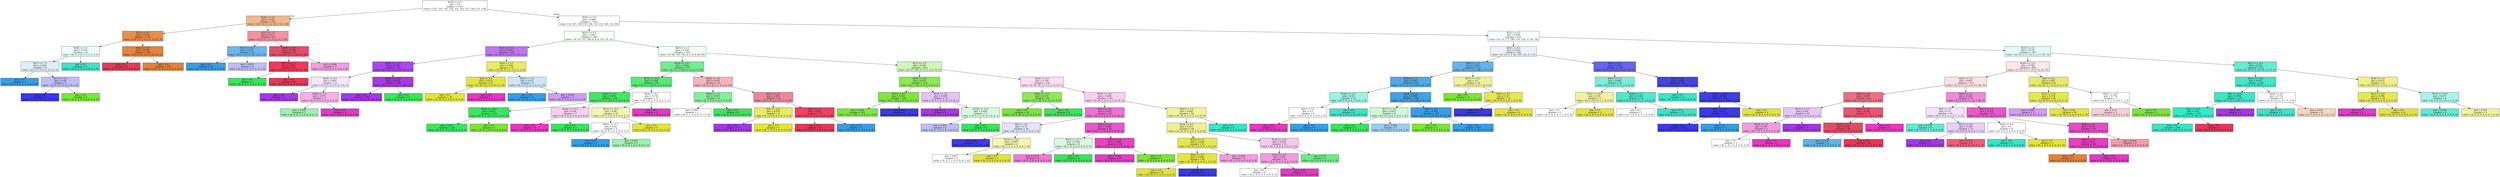 digraph Tree {
node [shape=box, style="filled", color="black"] ;
0 [label="X[36] <= 0.5\ngini = 0.9\nsamples = 1437\nvalue = [151, 147, 141, 154, 151, 142, 137, 140, 135, 139]", fillcolor="#ffffff"] ;
1 [label="X[28] <= 4.5\ngini = 0.535\nsamples = 227\nvalue = [147, 0, 3, 1, 5, 19, 5, 0, 3, 44]", fillcolor="#f0b890"] ;
0 -> 1 [labeldistance=2.5, labelangle=45, headlabel="True"] ;
15 [label="X[21] <= 0.5\ngini = 0.185\nsamples = 163\nvalue = [147, 0, 2, 0, 5, 4, 3, 0, 0, 2]", fillcolor="#e88e4d"] ;
1 -> 15 ;
39 [label="X[38] <= 3.5\ngini = 0.724\nsamples = 14\nvalue = [0, 0, 2, 0, 5, 4, 3, 0, 0, 0]", fillcolor="#ebfcf9"] ;
15 -> 39 ;
89 [label="X[27] <= 7.0\ngini = 0.642\nsamples = 9\nvalue = [0, 0, 2, 0, 0, 4, 3, 0, 0, 0]", fillcolor="#deeffb"] ;
39 -> 89 ;
123 [label="gini = 0.0\nsamples = 4\nvalue = [0, 0, 0, 0, 0, 4, 0, 0, 0, 0]", fillcolor="#399de5"] ;
89 -> 123 ;
124 [label="X[17] <= 0.5\ngini = 0.48\nsamples = 5\nvalue = [0, 0, 2, 0, 0, 0, 3, 0, 0, 0]", fillcolor="#bebdf6"] ;
89 -> 124 ;
143 [label="gini = 0.0\nsamples = 3\nvalue = [0, 0, 0, 0, 0, 0, 3, 0, 0, 0]", fillcolor="#3c39e5"] ;
124 -> 143 ;
144 [label="gini = 0.0\nsamples = 2\nvalue = [0, 0, 2, 0, 0, 0, 0, 0, 0, 0]", fillcolor="#7be539"] ;
124 -> 144 ;
90 [label="gini = 0.0\nsamples = 5\nvalue = [0, 0, 0, 0, 5, 0, 0, 0, 0, 0]", fillcolor="#39e5c5"] ;
39 -> 90 ;
40 [label="X[42] <= 2.0\ngini = 0.026\nsamples = 149\nvalue = [147, 0, 0, 0, 0, 0, 0, 0, 0, 2]", fillcolor="#e5833c"] ;
15 -> 40 ;
109 [label="gini = 0.0\nsamples = 2\nvalue = [0, 0, 0, 0, 0, 0, 0, 0, 0, 2]", fillcolor="#e53958"] ;
40 -> 109 ;
110 [label="gini = 0.0\nsamples = 147\nvalue = [147, 0, 0, 0, 0, 0, 0, 0, 0, 0]", fillcolor="#e58139"] ;
40 -> 110 ;
16 [label="X[21] <= 7.5\ngini = 0.511\nsamples = 64\nvalue = [0, 0, 1, 1, 0, 15, 2, 0, 3, 42]", fillcolor="#f192a3"] ;
1 -> 16 ;
33 [label="X[51] <= 9.5\ngini = 0.377\nsamples = 18\nvalue = [0, 0, 1, 0, 0, 14, 2, 0, 1, 0]", fillcolor="#6ab6ec"] ;
16 -> 33 ;
91 [label="gini = 0.0\nsamples = 14\nvalue = [0, 0, 0, 0, 0, 14, 0, 0, 0, 0]", fillcolor="#399de5"] ;
33 -> 91 ;
92 [label="gini = 0.625\nsamples = 4\nvalue = [0, 0, 1, 0, 0, 0, 2, 0, 1, 0]", fillcolor="#bebdf6"] ;
33 -> 92 ;
34 [label="X[34] <= 8.0\ngini = 0.164\nsamples = 46\nvalue = [0, 0, 0, 1, 0, 1, 0, 0, 2, 42]", fillcolor="#e74b67"] ;
16 -> 34 ;
93 [label="X[27] <= 1.5\ngini = 0.045\nsamples = 43\nvalue = [0, 0, 0, 1, 0, 0, 0, 0, 0, 42]", fillcolor="#e63e5c"] ;
34 -> 93 ;
173 [label="gini = 0.0\nsamples = 1\nvalue = [0, 0, 0, 1, 0, 0, 0, 0, 0, 0]", fillcolor="#39e55e"] ;
93 -> 173 ;
174 [label="gini = 0.0\nsamples = 42\nvalue = [0, 0, 0, 0, 0, 0, 0, 0, 0, 42]", fillcolor="#e53958"] ;
93 -> 174 ;
94 [label="gini = 0.444\nsamples = 3\nvalue = [0, 0, 0, 0, 0, 1, 0, 0, 2, 0]", fillcolor="#f29ce0"] ;
34 -> 94 ;
2 [label="X[26] <= 9.5\ngini = 0.888\nsamples = 1210\nvalue = [4, 147, 138, 153, 146, 123, 132, 140, 132, 95]", fillcolor="#fefffe"] ;
0 -> 2 [labeldistance=2.5, labelangle=-45, headlabel="False"] ;
3 [label="X[53] <= 0.5\ngini = 0.812\nsamples = 589\nvalue = [0, 74, 131, 148, 6, 8, 8, 123, 70, 21]", fillcolor="#f8fef9"] ;
2 -> 3 ;
5 [label="X[19] <= 10.5\ngini = 0.412\nsamples = 154\nvalue = [0, 26, 0, 3, 0, 3, 0, 115, 6, 1]", fillcolor="#bf75ed"] ;
3 -> 5 ;
19 [label="X[36] <= 12.5\ngini = 0.126\nsamples = 121\nvalue = [0, 0, 0, 3, 0, 0, 0, 113, 4, 1]", fillcolor="#a947e7"] ;
5 -> 19 ;
75 [label="X[60] <= 0.5\ngini = 0.681\nsamples = 12\nvalue = [0, 0, 0, 2, 0, 0, 0, 5, 4, 1]", fillcolor="#f4e6fc"] ;
19 -> 75 ;
103 [label="gini = 0.0\nsamples = 5\nvalue = [0, 0, 0, 0, 0, 0, 0, 5, 0, 0]", fillcolor="#a339e5"] ;
75 -> 103 ;
104 [label="X[42] <= 2.5\ngini = 0.571\nsamples = 7\nvalue = [0, 0, 0, 2, 0, 0, 0, 0, 4, 1]", fillcolor="#f5b0e6"] ;
75 -> 104 ;
139 [label="gini = 0.444\nsamples = 3\nvalue = [0, 0, 0, 2, 0, 0, 0, 0, 0, 1]", fillcolor="#9cf2ae"] ;
104 -> 139 ;
140 [label="gini = 0.0\nsamples = 4\nvalue = [0, 0, 0, 0, 0, 0, 0, 0, 4, 0]", fillcolor="#e539c0"] ;
104 -> 140 ;
76 [label="X[60] <= 12.0\ngini = 0.018\nsamples = 109\nvalue = [0, 0, 0, 1, 0, 0, 0, 108, 0, 0]", fillcolor="#a43be5"] ;
19 -> 76 ;
161 [label="gini = 0.0\nsamples = 108\nvalue = [0, 0, 0, 0, 0, 0, 0, 108, 0, 0]", fillcolor="#a339e5"] ;
76 -> 161 ;
162 [label="gini = 0.0\nsamples = 1\nvalue = [0, 0, 0, 1, 0, 0, 0, 0, 0, 0]", fillcolor="#39e55e"] ;
76 -> 162 ;
20 [label="X[58] <= 9.5\ngini = 0.364\nsamples = 33\nvalue = [0, 26, 0, 0, 0, 3, 0, 2, 2, 0]", fillcolor="#e9eb67"] ;
5 -> 20 ;
63 [label="X[2] <= 5.5\ngini = 0.071\nsamples = 27\nvalue = [0, 26, 0, 0, 0, 0, 0, 0, 1, 0]", fillcolor="#e3e641"] ;
20 -> 63 ;
179 [label="gini = 0.0\nsamples = 26\nvalue = [0, 26, 0, 0, 0, 0, 0, 0, 0, 0]", fillcolor="#e2e539"] ;
63 -> 179 ;
180 [label="gini = 0.0\nsamples = 1\nvalue = [0, 0, 0, 0, 0, 0, 0, 0, 1, 0]", fillcolor="#e539c0"] ;
63 -> 180 ;
64 [label="X[42] <= 3.5\ngini = 0.611\nsamples = 6\nvalue = [0, 0, 0, 0, 0, 3, 0, 2, 1, 0]", fillcolor="#cee6f8"] ;
20 -> 64 ;
147 [label="gini = 0.0\nsamples = 3\nvalue = [0, 0, 0, 0, 0, 3, 0, 0, 0, 0]", fillcolor="#399de5"] ;
64 -> 147 ;
148 [label="gini = 0.444\nsamples = 3\nvalue = [0, 0, 0, 0, 0, 0, 0, 2, 1, 0]", fillcolor="#d19cf2"] ;
64 -> 148 ;
6 [label="X[43] <= 1.5\ngini = 0.761\nsamples = 435\nvalue = [0, 48, 131, 145, 6, 5, 8, 8, 64, 20]", fillcolor="#f6fef8"] ;
3 -> 6 ;
7 [label="X[29] <= 13.5\ngini = 0.434\nsamples = 173\nvalue = [0, 11, 2, 128, 0, 3, 0, 2, 9, 18]", fillcolor="#72ed8d"] ;
6 -> 7 ;
31 [label="X[19] <= 10.5\ngini = 0.246\nsamples = 141\nvalue = [0, 5, 1, 122, 0, 2, 0, 0, 9, 2]", fillcolor="#56e975"] ;
7 -> 31 ;
45 [label="X[34] <= 5.5\ngini = 0.092\nsamples = 126\nvalue = [0, 0, 1, 120, 0, 0, 0, 0, 4, 1]", fillcolor="#43e666"] ;
31 -> 45 ;
101 [label="X[62] <= 14.0\ngini = 0.033\nsamples = 119\nvalue = [0, 0, 1, 117, 0, 0, 0, 0, 0, 1]", fillcolor="#3ce561"] ;
45 -> 101 ;
165 [label="gini = 0.017\nsamples = 118\nvalue = [0, 0, 0, 117, 0, 0, 0, 0, 0, 1]", fillcolor="#3be55f"] ;
101 -> 165 ;
166 [label="gini = 0.0\nsamples = 1\nvalue = [0, 0, 1, 0, 0, 0, 0, 0, 0, 0]", fillcolor="#7be539"] ;
101 -> 166 ;
102 [label="X[36] <= 15.5\ngini = 0.49\nsamples = 7\nvalue = [0, 0, 0, 3, 0, 0, 0, 0, 4, 0]", fillcolor="#f8ceef"] ;
45 -> 102 ;
119 [label="gini = 0.0\nsamples = 4\nvalue = [0, 0, 0, 0, 0, 0, 0, 0, 4, 0]", fillcolor="#e539c0"] ;
102 -> 119 ;
120 [label="gini = 0.0\nsamples = 3\nvalue = [0, 0, 0, 3, 0, 0, 0, 0, 0, 0]", fillcolor="#39e55e"] ;
102 -> 120 ;
46 [label="X[34] <= 8.5\ngini = 0.738\nsamples = 15\nvalue = [0, 5, 0, 2, 0, 2, 0, 0, 5, 1]", fillcolor="#ffffff"] ;
31 -> 46 ;
87 [label="X[53] <= 15.0\ngini = 0.66\nsamples = 10\nvalue = [0, 5, 0, 2, 0, 2, 0, 0, 0, 1]", fillcolor="#f4f5b5"] ;
46 -> 87 ;
121 [label="X[53] <= 11.5\ngini = 0.64\nsamples = 5\nvalue = [0, 0, 0, 2, 0, 2, 0, 0, 0, 1]", fillcolor="#ffffff"] ;
87 -> 121 ;
185 [label="gini = 0.0\nsamples = 2\nvalue = [0, 0, 0, 0, 0, 2, 0, 0, 0, 0]", fillcolor="#399de5"] ;
121 -> 185 ;
186 [label="gini = 0.444\nsamples = 3\nvalue = [0, 0, 0, 2, 0, 0, 0, 0, 0, 1]", fillcolor="#9cf2ae"] ;
121 -> 186 ;
122 [label="gini = 0.0\nsamples = 5\nvalue = [0, 5, 0, 0, 0, 0, 0, 0, 0, 0]", fillcolor="#e2e539"] ;
87 -> 122 ;
88 [label="gini = 0.0\nsamples = 5\nvalue = [0, 0, 0, 0, 0, 0, 0, 0, 5, 0]", fillcolor="#e539c0"] ;
46 -> 88 ;
32 [label="X[26] <= 1.0\ngini = 0.674\nsamples = 32\nvalue = [0, 6, 1, 6, 0, 1, 0, 2, 0, 16]", fillcolor="#f5b3bf"] ;
7 -> 32 ;
65 [label="X[46] <= 1.5\ngini = 0.519\nsamples = 9\nvalue = [0, 1, 1, 6, 0, 0, 0, 1, 0, 0]", fillcolor="#83ef9a"] ;
32 -> 65 ;
137 [label="gini = 0.667\nsamples = 3\nvalue = [0, 1, 1, 0, 0, 0, 0, 1, 0, 0]", fillcolor="#ffffff"] ;
65 -> 137 ;
138 [label="gini = 0.0\nsamples = 6\nvalue = [0, 0, 0, 6, 0, 0, 0, 0, 0, 0]", fillcolor="#39e55e"] ;
65 -> 138 ;
66 [label="X[10] <= 6.0\ngini = 0.465\nsamples = 23\nvalue = [0, 5, 0, 0, 0, 1, 0, 1, 0, 16]", fillcolor="#ef8699"] ;
32 -> 66 ;
67 [label="X[5] <= 14.5\ngini = 0.278\nsamples = 6\nvalue = [0, 5, 0, 0, 0, 0, 0, 1, 0, 0]", fillcolor="#e8ea61"] ;
66 -> 67 ;
197 [label="gini = 0.0\nsamples = 1\nvalue = [0, 0, 0, 0, 0, 0, 0, 1, 0, 0]", fillcolor="#a339e5"] ;
67 -> 197 ;
198 [label="gini = 0.0\nsamples = 5\nvalue = [0, 5, 0, 0, 0, 0, 0, 0, 0, 0]", fillcolor="#e2e539"] ;
67 -> 198 ;
68 [label="X[41] <= 1.5\ngini = 0.111\nsamples = 17\nvalue = [0, 0, 0, 0, 0, 1, 0, 0, 0, 16]", fillcolor="#e74562"] ;
66 -> 68 ;
183 [label="gini = 0.0\nsamples = 16\nvalue = [0, 0, 0, 0, 0, 0, 0, 0, 0, 16]", fillcolor="#e53958"] ;
68 -> 183 ;
184 [label="gini = 0.0\nsamples = 1\nvalue = [0, 0, 0, 0, 0, 1, 0, 0, 0, 0]", fillcolor="#399de5"] ;
68 -> 184 ;
8 [label="X[27] <= 9.5\ngini = 0.687\nsamples = 262\nvalue = [0, 37, 129, 17, 6, 2, 8, 6, 55, 2]", fillcolor="#d0f6b8"] ;
6 -> 8 ;
17 [label="X[38] <= 0.5\ngini = 0.237\nsamples = 116\nvalue = [0, 1, 101, 4, 0, 0, 3, 6, 0, 1]", fillcolor="#8de954"] ;
8 -> 17 ;
41 [label="X[34] <= 8.5\ngini = 0.057\nsamples = 103\nvalue = [0, 1, 100, 1, 0, 0, 1, 0, 0, 0]", fillcolor="#7fe63f"] ;
17 -> 41 ;
175 [label="gini = 0.039\nsamples = 102\nvalue = [0, 1, 100, 1, 0, 0, 0, 0, 0, 0]", fillcolor="#7ee63d"] ;
41 -> 175 ;
176 [label="gini = 0.0\nsamples = 1\nvalue = [0, 0, 0, 0, 0, 0, 1, 0, 0, 0]", fillcolor="#3c39e5"] ;
41 -> 176 ;
42 [label="X[54] <= 1.5\ngini = 0.698\nsamples = 13\nvalue = [0, 0, 1, 3, 0, 0, 2, 6, 0, 1]", fillcolor="#e3c4f7"] ;
17 -> 42 ;
97 [label="gini = 0.0\nsamples = 6\nvalue = [0, 0, 0, 0, 0, 0, 0, 6, 0, 0]", fillcolor="#a339e5"] ;
42 -> 97 ;
98 [label="X[18] <= 11.0\ngini = 0.694\nsamples = 7\nvalue = [0, 0, 1, 3, 0, 0, 2, 0, 0, 1]", fillcolor="#d7fadf"] ;
42 -> 98 ;
145 [label="gini = 0.625\nsamples = 4\nvalue = [0, 0, 1, 0, 0, 0, 2, 0, 0, 1]", fillcolor="#bebdf6"] ;
98 -> 145 ;
146 [label="gini = 0.0\nsamples = 3\nvalue = [0, 0, 0, 3, 0, 0, 0, 0, 0, 0]", fillcolor="#39e55e"] ;
98 -> 146 ;
18 [label="X[36] <= 9.5\ngini = 0.749\nsamples = 146\nvalue = [0, 36, 28, 13, 6, 2, 5, 0, 55, 1]", fillcolor="#fbddf4"] ;
8 -> 18 ;
25 [label="X[44] <= 11.5\ngini = 0.231\nsamples = 30\nvalue = [0, 0, 26, 4, 0, 0, 0, 0, 0, 0]", fillcolor="#8fe957"] ;
18 -> 25 ;
61 [label="gini = 0.0\nsamples = 26\nvalue = [0, 0, 26, 0, 0, 0, 0, 0, 0, 0]", fillcolor="#7be539"] ;
25 -> 61 ;
62 [label="gini = 0.0\nsamples = 4\nvalue = [0, 0, 0, 4, 0, 0, 0, 0, 0, 0]", fillcolor="#39e55e"] ;
25 -> 62 ;
26 [label="X[44] <= 14.5\ngini = 0.668\nsamples = 116\nvalue = [0, 36, 2, 9, 6, 2, 5, 0, 55, 1]", fillcolor="#f9d0f0"] ;
18 -> 26 ;
35 [label="X[21] <= 4.5\ngini = 0.433\nsamples = 62\nvalue = [0, 4, 2, 5, 0, 0, 4, 0, 46, 1]", fillcolor="#ec71d2"] ;
26 -> 35 ;
59 [label="X[2] <= 1.0\ngini = 0.72\nsamples = 10\nvalue = [0, 3, 1, 1, 0, 0, 4, 0, 1, 0]", fillcolor="#e3e3fb"] ;
35 -> 59 ;
129 [label="gini = 0.0\nsamples = 4\nvalue = [0, 0, 0, 0, 0, 0, 4, 0, 0, 0]", fillcolor="#3c39e5"] ;
59 -> 129 ;
130 [label="X[19] <= 14.5\ngini = 0.667\nsamples = 6\nvalue = [0, 3, 1, 1, 0, 0, 0, 0, 1, 0]", fillcolor="#f3f5b0"] ;
59 -> 130 ;
153 [label="gini = 0.667\nsamples = 3\nvalue = [0, 0, 1, 1, 0, 0, 0, 0, 1, 0]", fillcolor="#ffffff"] ;
130 -> 153 ;
154 [label="gini = 0.0\nsamples = 3\nvalue = [0, 3, 0, 0, 0, 0, 0, 0, 0, 0]", fillcolor="#e2e539"] ;
130 -> 154 ;
60 [label="X[18] <= 3.5\ngini = 0.244\nsamples = 52\nvalue = [0, 1, 1, 4, 0, 0, 0, 0, 45, 1]", fillcolor="#e956c9"] ;
35 -> 60 ;
105 [label="X[53] <= 11.5\ngini = 0.594\nsamples = 8\nvalue = [0, 1, 0, 4, 0, 0, 0, 0, 3, 0]", fillcolor="#d7fadf"] ;
60 -> 105 ;
127 [label="gini = 0.375\nsamples = 4\nvalue = [0, 1, 0, 0, 0, 0, 0, 0, 3, 0]", fillcolor="#ee7bd5"] ;
105 -> 127 ;
128 [label="gini = 0.0\nsamples = 4\nvalue = [0, 0, 0, 4, 0, 0, 0, 0, 0, 0]", fillcolor="#39e55e"] ;
105 -> 128 ;
106 [label="X[25] <= 2.0\ngini = 0.088\nsamples = 44\nvalue = [0, 0, 1, 0, 0, 0, 0, 0, 42, 1]", fillcolor="#e642c3"] ;
60 -> 106 ;
181 [label="gini = 0.045\nsamples = 43\nvalue = [0, 0, 0, 0, 0, 0, 0, 0, 42, 1]", fillcolor="#e63ec2"] ;
106 -> 181 ;
182 [label="gini = 0.0\nsamples = 1\nvalue = [0, 0, 1, 0, 0, 0, 0, 0, 0, 0]", fillcolor="#7be539"] ;
106 -> 182 ;
36 [label="X[46] <= 1.5\ngini = 0.602\nsamples = 54\nvalue = [0, 32, 0, 4, 6, 2, 1, 0, 9, 0]", fillcolor="#f0f29a"] ;
26 -> 36 ;
53 [label="X[10] <= 8.5\ngini = 0.511\nsamples = 48\nvalue = [0, 32, 0, 4, 0, 2, 1, 0, 9, 0]", fillcolor="#eef08a"] ;
36 -> 53 ;
55 [label="X[22] <= 1.5\ngini = 0.169\nsamples = 33\nvalue = [0, 30, 0, 0, 0, 0, 1, 0, 2, 0]", fillcolor="#e5e84c"] ;
53 -> 55 ;
151 [label="X[46] <= 0.5\ngini = 0.064\nsamples = 30\nvalue = [0, 29, 0, 0, 0, 0, 1, 0, 0, 0]", fillcolor="#e3e640"] ;
55 -> 151 ;
177 [label="gini = 0.0\nsamples = 29\nvalue = [0, 29, 0, 0, 0, 0, 0, 0, 0, 0]", fillcolor="#e2e539"] ;
151 -> 177 ;
178 [label="gini = 0.0\nsamples = 1\nvalue = [0, 0, 0, 0, 0, 0, 1, 0, 0, 0]", fillcolor="#3c39e5"] ;
151 -> 178 ;
152 [label="gini = 0.444\nsamples = 3\nvalue = [0, 1, 0, 0, 0, 0, 0, 0, 2, 0]", fillcolor="#f29ce0"] ;
55 -> 152 ;
56 [label="X[13] <= 15.0\ngini = 0.676\nsamples = 15\nvalue = [0, 2, 0, 4, 0, 2, 0, 0, 7, 0]", fillcolor="#f8c9ee"] ;
53 -> 56 ;
131 [label="X[21] <= 8.5\ngini = 0.56\nsamples = 10\nvalue = [0, 2, 0, 0, 0, 2, 0, 0, 6, 0]", fillcolor="#f29ce0"] ;
56 -> 131 ;
133 [label="gini = 0.5\nsamples = 4\nvalue = [0, 2, 0, 0, 0, 2, 0, 0, 0, 0]", fillcolor="#ffffff"] ;
131 -> 133 ;
134 [label="gini = 0.0\nsamples = 6\nvalue = [0, 0, 0, 0, 0, 0, 0, 0, 6, 0]", fillcolor="#e539c0"] ;
131 -> 134 ;
132 [label="gini = 0.32\nsamples = 5\nvalue = [0, 0, 0, 4, 0, 0, 0, 0, 1, 0]", fillcolor="#6aec86"] ;
56 -> 132 ;
54 [label="gini = 0.0\nsamples = 6\nvalue = [0, 0, 0, 0, 6, 0, 0, 0, 0, 0]", fillcolor="#39e5c5"] ;
36 -> 54 ;
4 [label="X[21] <= 0.5\ngini = 0.836\nsamples = 621\nvalue = [4, 73, 7, 5, 140, 115, 124, 17, 62, 74]", fillcolor="#f9fefd"] ;
2 -> 4 ;
9 [label="X[42] <= 8.5\ngini = 0.652\nsamples = 282\nvalue = [0, 14, 5, 3, 26, 109, 122, 0, 3, 0]", fillcolor="#f0f0fd"] ;
4 -> 9 ;
11 [label="X[62] <= 5.5\ngini = 0.356\nsamples = 133\nvalue = [0, 9, 5, 3, 6, 106, 1, 0, 3, 0]", fillcolor="#64b2eb"] ;
9 -> 11 ;
37 [label="X[58] <= 1.5\ngini = 0.203\nsamples = 119\nvalue = [0, 0, 1, 3, 6, 106, 0, 0, 3, 0]", fillcolor="#50a8e8"] ;
11 -> 37 ;
49 [label="X[34] <= 11.5\ngini = 0.56\nsamples = 10\nvalue = [0, 0, 0, 0, 6, 2, 0, 0, 2, 0]", fillcolor="#9cf2e2"] ;
37 -> 49 ;
113 [label="X[5] <= 7.0\ngini = 0.5\nsamples = 4\nvalue = [0, 0, 0, 0, 0, 2, 0, 0, 2, 0]", fillcolor="#ffffff"] ;
49 -> 113 ;
157 [label="gini = 0.0\nsamples = 2\nvalue = [0, 0, 0, 0, 0, 0, 0, 0, 2, 0]", fillcolor="#e539c0"] ;
113 -> 157 ;
158 [label="gini = 0.0\nsamples = 2\nvalue = [0, 0, 0, 0, 0, 2, 0, 0, 0, 0]", fillcolor="#399de5"] ;
113 -> 158 ;
114 [label="gini = 0.0\nsamples = 6\nvalue = [0, 0, 0, 0, 6, 0, 0, 0, 0, 0]", fillcolor="#39e5c5"] ;
49 -> 114 ;
50 [label="X[18] <= 9.5\ngini = 0.089\nsamples = 109\nvalue = [0, 0, 1, 3, 0, 104, 0, 0, 1, 0]", fillcolor="#42a2e6"] ;
37 -> 50 ;
107 [label="X[17] <= 5.0\ngini = 0.611\nsamples = 6\nvalue = [0, 0, 0, 3, 0, 2, 0, 0, 1, 0]", fillcolor="#cef8d7"] ;
50 -> 107 ;
149 [label="gini = 0.0\nsamples = 3\nvalue = [0, 0, 0, 3, 0, 0, 0, 0, 0, 0]", fillcolor="#39e55e"] ;
107 -> 149 ;
150 [label="gini = 0.444\nsamples = 3\nvalue = [0, 0, 0, 0, 0, 2, 0, 0, 1, 0]", fillcolor="#9ccef2"] ;
107 -> 150 ;
108 [label="X[4] <= 4.0\ngini = 0.019\nsamples = 103\nvalue = [0, 0, 1, 0, 0, 102, 0, 0, 0, 0]", fillcolor="#3b9ee5"] ;
50 -> 108 ;
163 [label="gini = 0.0\nsamples = 1\nvalue = [0, 0, 1, 0, 0, 0, 0, 0, 0, 0]", fillcolor="#7be539"] ;
108 -> 163 ;
164 [label="gini = 0.0\nsamples = 102\nvalue = [0, 0, 0, 0, 0, 102, 0, 0, 0, 0]", fillcolor="#399de5"] ;
108 -> 164 ;
38 [label="X[27] <= 10.5\ngini = 0.5\nsamples = 14\nvalue = [0, 9, 4, 0, 0, 0, 1, 0, 0, 0]", fillcolor="#f0f29c"] ;
11 -> 38 ;
73 [label="gini = 0.0\nsamples = 4\nvalue = [0, 0, 4, 0, 0, 0, 0, 0, 0, 0]", fillcolor="#7be539"] ;
38 -> 73 ;
74 [label="X[63] <= 0.5\ngini = 0.18\nsamples = 10\nvalue = [0, 9, 0, 0, 0, 0, 1, 0, 0, 0]", fillcolor="#e5e84f"] ;
38 -> 74 ;
191 [label="gini = 0.0\nsamples = 1\nvalue = [0, 0, 0, 0, 0, 0, 1, 0, 0, 0]", fillcolor="#3c39e5"] ;
74 -> 191 ;
192 [label="gini = 0.0\nsamples = 9\nvalue = [0, 9, 0, 0, 0, 0, 0, 0, 0, 0]", fillcolor="#e2e539"] ;
74 -> 192 ;
12 [label="X[61] <= 6.5\ngini = 0.321\nsamples = 149\nvalue = [0, 5, 0, 0, 20, 3, 121, 0, 0, 0]", fillcolor="#6664eb"] ;
9 -> 12 ;
27 [label="X[41] <= 1.5\ngini = 0.469\nsamples = 24\nvalue = [0, 3, 0, 0, 17, 2, 2, 0, 0, 0]", fillcolor="#7beed8"] ;
12 -> 27 ;
83 [label="X[35] <= 14.0\ngini = 0.56\nsamples = 5\nvalue = [0, 3, 0, 0, 0, 1, 1, 0, 0, 0]", fillcolor="#f0f29c"] ;
27 -> 83 ;
193 [label="gini = 0.5\nsamples = 2\nvalue = [0, 0, 0, 0, 0, 1, 1, 0, 0, 0]", fillcolor="#ffffff"] ;
83 -> 193 ;
194 [label="gini = 0.0\nsamples = 3\nvalue = [0, 3, 0, 0, 0, 0, 0, 0, 0, 0]", fillcolor="#e2e539"] ;
83 -> 194 ;
84 [label="X[44] <= 7.5\ngini = 0.194\nsamples = 19\nvalue = [0, 0, 0, 0, 17, 1, 1, 0, 0, 0]", fillcolor="#4fe8cb"] ;
27 -> 84 ;
135 [label="gini = 0.5\nsamples = 2\nvalue = [0, 0, 0, 0, 0, 1, 1, 0, 0, 0]", fillcolor="#ffffff"] ;
84 -> 135 ;
136 [label="gini = 0.0\nsamples = 17\nvalue = [0, 0, 0, 0, 17, 0, 0, 0, 0, 0]", fillcolor="#39e5c5"] ;
84 -> 136 ;
28 [label="X[3] <= 4.0\ngini = 0.093\nsamples = 125\nvalue = [0, 2, 0, 0, 3, 1, 119, 0, 0, 0]", fillcolor="#4643e6"] ;
12 -> 28 ;
71 [label="gini = 0.0\nsamples = 3\nvalue = [0, 0, 0, 0, 3, 0, 0, 0, 0, 0]", fillcolor="#39e5c5"] ;
28 -> 71 ;
72 [label="X[20] <= 10.5\ngini = 0.048\nsamples = 122\nvalue = [0, 2, 0, 0, 0, 1, 119, 0, 0, 0]", fillcolor="#413ee6"] ;
28 -> 72 ;
111 [label="X[5] <= 12.5\ngini = 0.017\nsamples = 120\nvalue = [0, 0, 0, 0, 0, 1, 119, 0, 0, 0]", fillcolor="#3e3be5"] ;
72 -> 111 ;
159 [label="gini = 0.0\nsamples = 119\nvalue = [0, 0, 0, 0, 0, 0, 119, 0, 0, 0]", fillcolor="#3c39e5"] ;
111 -> 159 ;
160 [label="gini = 0.0\nsamples = 1\nvalue = [0, 0, 0, 0, 0, 1, 0, 0, 0, 0]", fillcolor="#399de5"] ;
111 -> 160 ;
112 [label="gini = 0.0\nsamples = 2\nvalue = [0, 2, 0, 0, 0, 0, 0, 0, 0, 0]", fillcolor="#e2e539"] ;
72 -> 112 ;
10 [label="X[33] <= 3.5\ngini = 0.776\nsamples = 339\nvalue = [4, 59, 2, 2, 114, 6, 2, 17, 59, 74]", fillcolor="#e1fbf6"] ;
4 -> 10 ;
13 [label="X[20] <= 15.5\ngini = 0.748\nsamples = 204\nvalue = [2, 41, 2, 2, 7, 6, 0, 15, 56, 73]", fillcolor="#fce8ec"] ;
10 -> 13 ;
21 [label="X[43] <= 3.5\ngini = 0.665\nsamples = 155\nvalue = [2, 3, 0, 1, 7, 6, 0, 12, 54, 70]", fillcolor="#fbe0e5"] ;
13 -> 21 ;
23 [label="X[28] <= 6.0\ngini = 0.407\nsamples = 83\nvalue = [0, 1, 0, 1, 0, 5, 0, 5, 8, 63]", fillcolor="#ec6e85"] ;
21 -> 23 ;
47 [label="X[51] <= 5.5\ngini = 0.64\nsamples = 10\nvalue = [0, 1, 0, 1, 0, 0, 0, 5, 3, 0]", fillcolor="#e5c6f8"] ;
23 -> 47 ;
115 [label="X[28] <= 1.0\ngini = 0.56\nsamples = 5\nvalue = [0, 1, 0, 1, 0, 0, 0, 0, 3, 0]", fillcolor="#f29ce0"] ;
47 -> 115 ;
195 [label="gini = 0.5\nsamples = 2\nvalue = [0, 1, 0, 1, 0, 0, 0, 0, 0, 0]", fillcolor="#ffffff"] ;
115 -> 195 ;
196 [label="gini = 0.0\nsamples = 3\nvalue = [0, 0, 0, 0, 0, 0, 0, 0, 3, 0]", fillcolor="#e539c0"] ;
115 -> 196 ;
116 [label="gini = 0.0\nsamples = 5\nvalue = [0, 0, 0, 0, 0, 0, 0, 5, 0, 0]", fillcolor="#a339e5"] ;
47 -> 116 ;
48 [label="X[42] <= 9.0\ngini = 0.246\nsamples = 73\nvalue = [0, 0, 0, 0, 0, 5, 0, 0, 5, 63]", fillcolor="#e95671"] ;
23 -> 48 ;
51 [label="X[21] <= 7.0\ngini = 0.136\nsamples = 68\nvalue = [0, 0, 0, 0, 0, 5, 0, 0, 0, 63]", fillcolor="#e74965"] ;
48 -> 51 ;
57 [label="gini = 0.278\nsamples = 6\nvalue = [0, 0, 0, 0, 0, 5, 0, 0, 0, 1]", fillcolor="#61b1ea"] ;
51 -> 57 ;
58 [label="gini = 0.0\nsamples = 62\nvalue = [0, 0, 0, 0, 0, 0, 0, 0, 0, 62]", fillcolor="#e53958"] ;
51 -> 58 ;
52 [label="gini = 0.0\nsamples = 5\nvalue = [0, 0, 0, 0, 0, 0, 0, 0, 5, 0]", fillcolor="#e539c0"] ;
48 -> 52 ;
24 [label="X[60] <= 7.5\ngini = 0.562\nsamples = 72\nvalue = [2, 2, 0, 0, 7, 1, 0, 7, 46, 7]", fillcolor="#ef88d9"] ;
21 -> 24 ;
43 [label="X[4] <= 7.5\ngini = 0.72\nsamples = 19\nvalue = [0, 0, 0, 0, 5, 1, 0, 7, 1, 5]", fillcolor="#f2e3fb"] ;
24 -> 43 ;
79 [label="gini = 0.278\nsamples = 6\nvalue = [0, 0, 0, 0, 5, 1, 0, 0, 0, 0]", fillcolor="#61ead1"] ;
43 -> 79 ;
80 [label="X[17] <= 4.0\ngini = 0.556\nsamples = 13\nvalue = [0, 0, 0, 0, 0, 0, 0, 7, 1, 5]", fillcolor="#e8cef8"] ;
43 -> 80 ;
81 [label="gini = 0.0\nsamples = 7\nvalue = [0, 0, 0, 0, 0, 0, 0, 7, 0, 0]", fillcolor="#a339e5"] ;
80 -> 81 ;
82 [label="gini = 0.278\nsamples = 6\nvalue = [0, 0, 0, 0, 0, 0, 0, 0, 1, 5]", fillcolor="#ea6179"] ;
80 -> 82 ;
44 [label="X[21] <= 4.5\ngini = 0.273\nsamples = 53\nvalue = [2, 2, 0, 0, 2, 0, 0, 0, 45, 2]", fillcolor="#e958ca"] ;
24 -> 44 ;
77 [label="X[10] <= 9.0\ngini = 0.5\nsamples = 4\nvalue = [0, 2, 0, 0, 2, 0, 0, 0, 0, 0]", fillcolor="#ffffff"] ;
44 -> 77 ;
155 [label="gini = 0.0\nsamples = 2\nvalue = [0, 0, 0, 0, 2, 0, 0, 0, 0, 0]", fillcolor="#39e5c5"] ;
77 -> 155 ;
156 [label="gini = 0.0\nsamples = 2\nvalue = [0, 2, 0, 0, 0, 0, 0, 0, 0, 0]", fillcolor="#e2e539"] ;
77 -> 156 ;
78 [label="X[38] <= 3.5\ngini = 0.153\nsamples = 49\nvalue = [2, 0, 0, 0, 0, 0, 0, 0, 45, 2]", fillcolor="#e74ac5"] ;
44 -> 78 ;
95 [label="X[28] <= 3.0\ngini = 0.043\nsamples = 46\nvalue = [1, 0, 0, 0, 0, 0, 0, 0, 45, 0]", fillcolor="#e63dc1"] ;
78 -> 95 ;
171 [label="gini = 0.0\nsamples = 1\nvalue = [1, 0, 0, 0, 0, 0, 0, 0, 0, 0]", fillcolor="#e58139"] ;
95 -> 171 ;
172 [label="gini = 0.0\nsamples = 45\nvalue = [0, 0, 0, 0, 0, 0, 0, 0, 45, 0]", fillcolor="#e539c0"] ;
95 -> 172 ;
96 [label="gini = 0.444\nsamples = 3\nvalue = [1, 0, 0, 0, 0, 0, 0, 0, 0, 2]", fillcolor="#f29cac"] ;
78 -> 96 ;
22 [label="X[9] <= 0.5\ngini = 0.387\nsamples = 49\nvalue = [0, 38, 2, 1, 0, 0, 0, 3, 2, 3]", fillcolor="#e9eb68"] ;
13 -> 22 ;
69 [label="X[52] <= 3.0\ngini = 0.178\nsamples = 42\nvalue = [0, 38, 0, 0, 0, 0, 0, 2, 1, 1]", fillcolor="#e5e84d"] ;
22 -> 69 ;
99 [label="gini = 0.444\nsamples = 3\nvalue = [0, 0, 0, 0, 0, 0, 0, 2, 0, 1]", fillcolor="#d19cf2"] ;
69 -> 99 ;
100 [label="gini = 0.05\nsamples = 39\nvalue = [0, 38, 0, 0, 0, 0, 0, 0, 1, 0]", fillcolor="#e3e63e"] ;
69 -> 100 ;
70 [label="X[61] <= 10.5\ngini = 0.776\nsamples = 7\nvalue = [0, 0, 2, 1, 0, 0, 0, 1, 1, 2]", fillcolor="#ffffff"] ;
22 -> 70 ;
189 [label="gini = 0.72\nsamples = 5\nvalue = [0, 0, 0, 1, 0, 0, 0, 1, 1, 2]", fillcolor="#f8ced5"] ;
70 -> 189 ;
190 [label="gini = 0.0\nsamples = 2\nvalue = [0, 0, 2, 0, 0, 0, 0, 0, 0, 0]", fillcolor="#7be539"] ;
70 -> 190 ;
14 [label="X[27] <= 14.5\ngini = 0.353\nsamples = 135\nvalue = [2, 18, 0, 0, 107, 0, 2, 2, 3, 1]", fillcolor="#68ebd3"] ;
10 -> 14 ;
29 [label="X[13] <= 14.0\ngini = 0.107\nsamples = 108\nvalue = [2, 0, 0, 0, 102, 0, 1, 1, 1, 1]", fillcolor="#44e6c8"] ;
14 -> 29 ;
125 [label="X[6] <= 13.0\ngini = 0.039\nsamples = 102\nvalue = [0, 0, 0, 0, 100, 0, 0, 1, 0, 1]", fillcolor="#3de6c6"] ;
29 -> 125 ;
167 [label="X[5] <= 12.5\ngini = 0.02\nsamples = 101\nvalue = [0, 0, 0, 0, 100, 0, 0, 0, 0, 1]", fillcolor="#3be5c6"] ;
125 -> 167 ;
169 [label="gini = 0.0\nsamples = 100\nvalue = [0, 0, 0, 0, 100, 0, 0, 0, 0, 0]", fillcolor="#39e5c5"] ;
167 -> 169 ;
170 [label="gini = 0.0\nsamples = 1\nvalue = [0, 0, 0, 0, 0, 0, 0, 0, 0, 1]", fillcolor="#e53958"] ;
167 -> 170 ;
168 [label="gini = 0.0\nsamples = 1\nvalue = [0, 0, 0, 0, 0, 0, 0, 1, 0, 0]", fillcolor="#a339e5"] ;
125 -> 168 ;
126 [label="X[22] <= 0.5\ngini = 0.722\nsamples = 6\nvalue = [2, 0, 0, 0, 2, 0, 1, 0, 1, 0]", fillcolor="#ffffff"] ;
29 -> 126 ;
187 [label="gini = 0.0\nsamples = 2\nvalue = [0, 0, 0, 0, 2, 0, 0, 0, 0, 0]", fillcolor="#39e5c5"] ;
126 -> 187 ;
188 [label="gini = 0.625\nsamples = 4\nvalue = [2, 0, 0, 0, 0, 0, 1, 0, 1, 0]", fillcolor="#f6d5bd"] ;
126 -> 188 ;
30 [label="X[38] <= 1.0\ngini = 0.513\nsamples = 27\nvalue = [0, 18, 0, 0, 5, 0, 1, 1, 2, 0]", fillcolor="#eef08a"] ;
14 -> 30 ;
85 [label="X[12] <= 8.0\ngini = 0.198\nsamples = 18\nvalue = [0, 16, 0, 0, 0, 0, 0, 0, 2, 0]", fillcolor="#e6e852"] ;
30 -> 85 ;
117 [label="gini = 0.0\nsamples = 2\nvalue = [0, 0, 0, 0, 0, 0, 0, 0, 2, 0]", fillcolor="#e539c0"] ;
85 -> 117 ;
118 [label="gini = 0.0\nsamples = 16\nvalue = [0, 16, 0, 0, 0, 0, 0, 0, 0, 0]", fillcolor="#e2e539"] ;
85 -> 118 ;
86 [label="X[13] <= 10.0\ngini = 0.617\nsamples = 9\nvalue = [0, 2, 0, 0, 5, 0, 1, 1, 0, 0]", fillcolor="#aaf4e6"] ;
30 -> 86 ;
141 [label="gini = 0.278\nsamples = 6\nvalue = [0, 0, 0, 0, 5, 0, 1, 0, 0, 0]", fillcolor="#61ead1"] ;
86 -> 141 ;
142 [label="gini = 0.444\nsamples = 3\nvalue = [0, 2, 0, 0, 0, 0, 0, 1, 0, 0]", fillcolor="#f0f29c"] ;
86 -> 142 ;
}